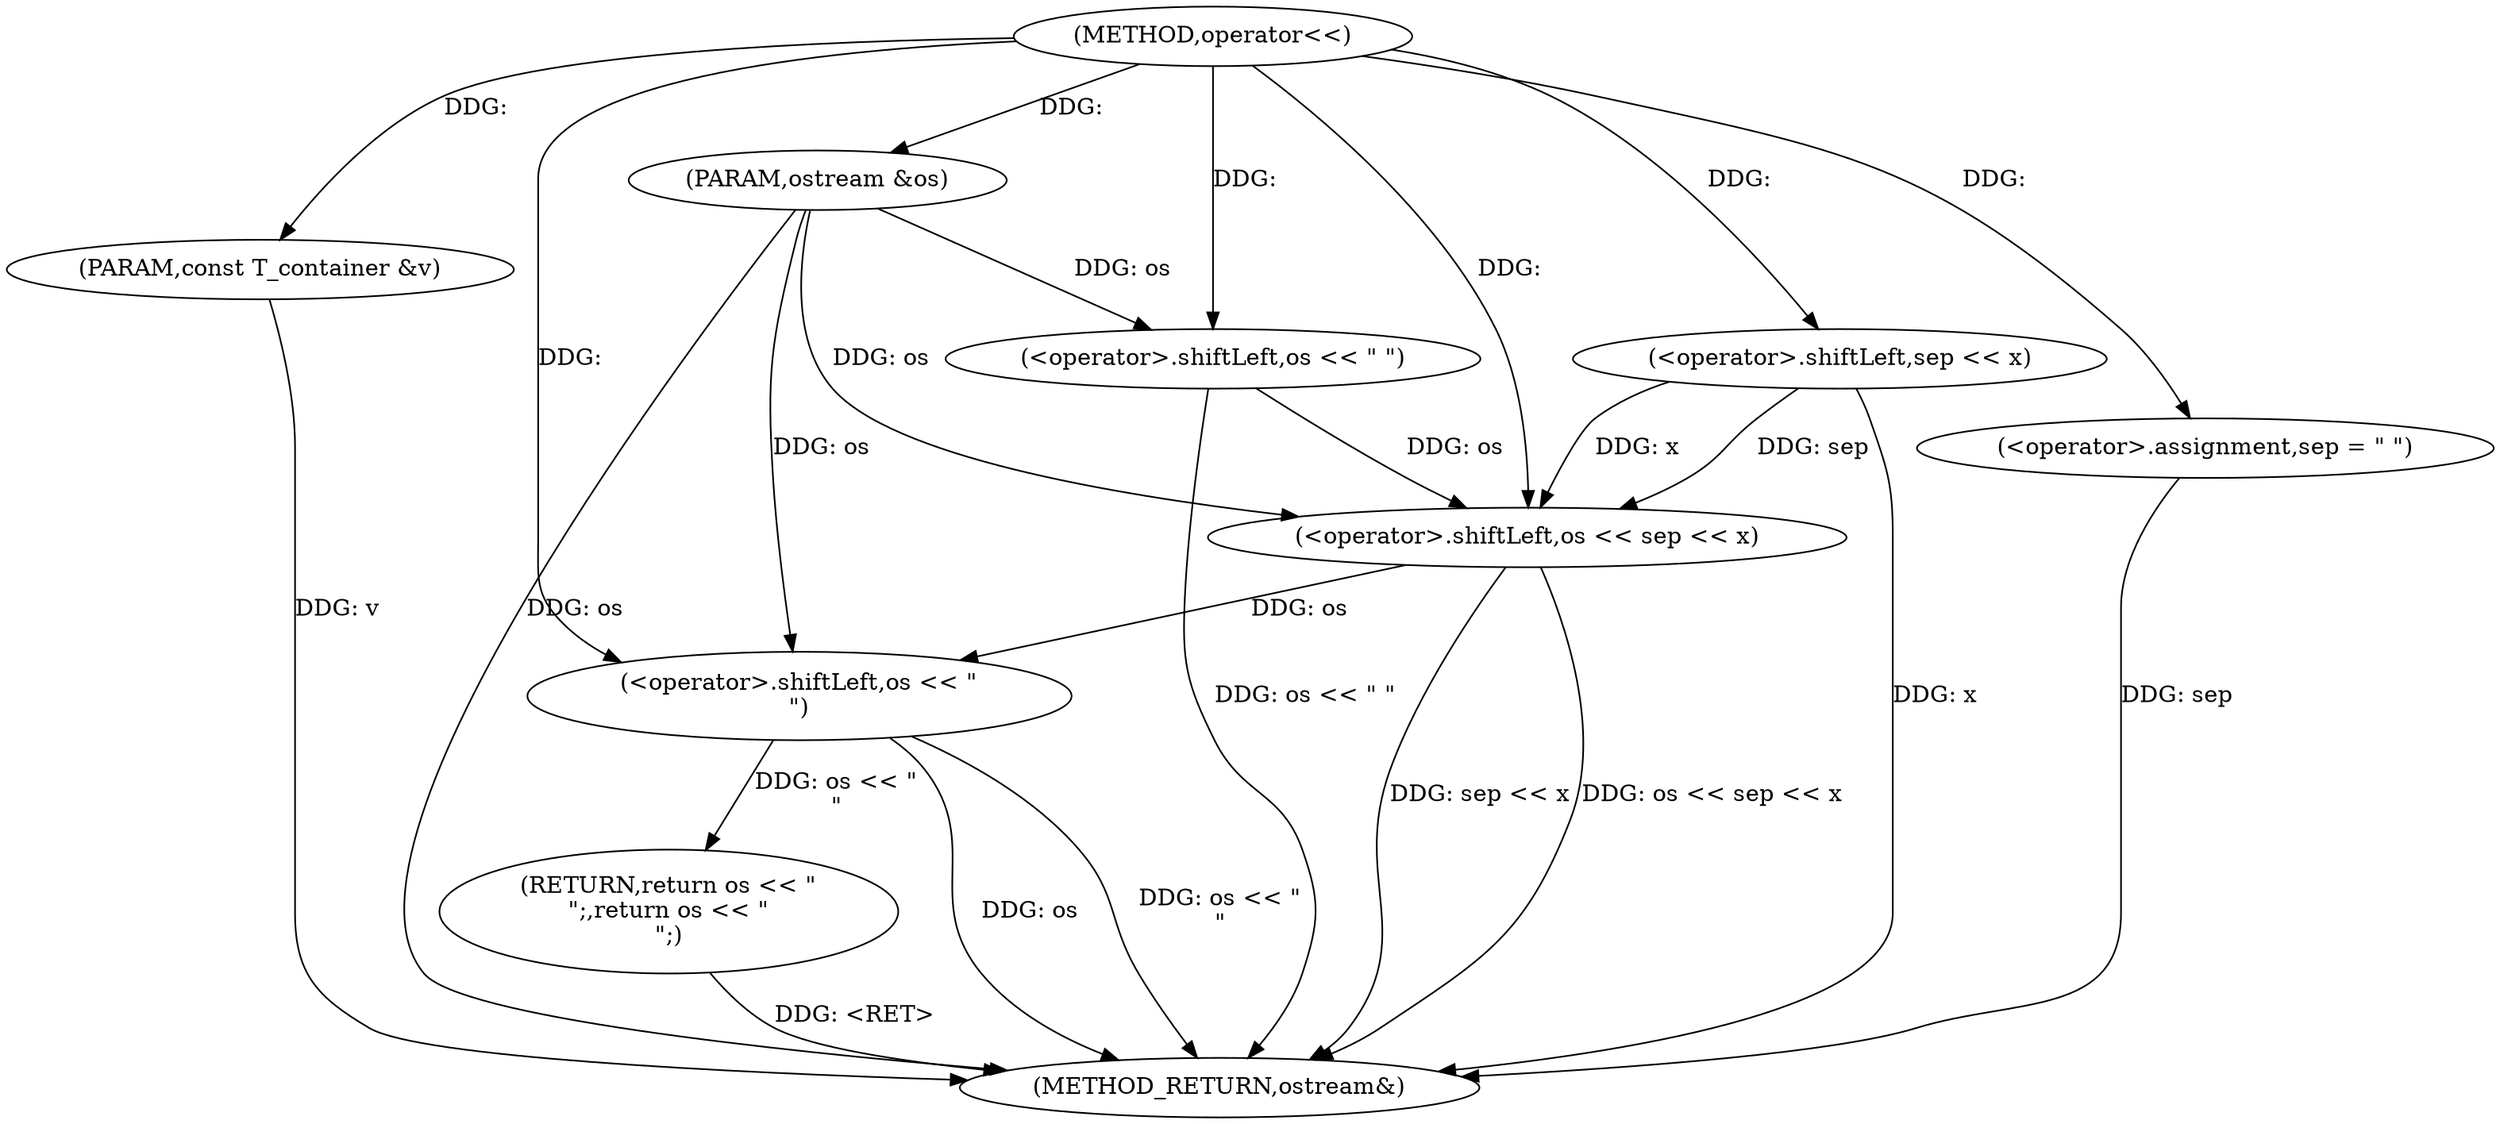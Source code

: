 digraph "operator<<" {  
"1000133" [label = "(METHOD,operator<<)" ]
"1000155" [label = "(METHOD_RETURN,ostream&)" ]
"1000134" [label = "(PARAM,ostream &os)" ]
"1000135" [label = "(PARAM,const T_container &v)" ]
"1000137" [label = "(<operator>.shiftLeft,os << \" \")" ]
"1000151" [label = "(RETURN,return os << \"\n\";,return os << \"\n\";)" ]
"1000143" [label = "(<operator>.shiftLeft,os << sep << x)" ]
"1000148" [label = "(<operator>.assignment,sep = \" \")" ]
"1000152" [label = "(<operator>.shiftLeft,os << \"\n\")" ]
"1000145" [label = "(<operator>.shiftLeft,sep << x)" ]
  "1000134" -> "1000155"  [ label = "DDG: os"] 
  "1000135" -> "1000155"  [ label = "DDG: v"] 
  "1000137" -> "1000155"  [ label = "DDG: os << \" \""] 
  "1000143" -> "1000155"  [ label = "DDG: sep << x"] 
  "1000143" -> "1000155"  [ label = "DDG: os << sep << x"] 
  "1000148" -> "1000155"  [ label = "DDG: sep"] 
  "1000152" -> "1000155"  [ label = "DDG: os"] 
  "1000152" -> "1000155"  [ label = "DDG: os << \"\n\""] 
  "1000151" -> "1000155"  [ label = "DDG: <RET>"] 
  "1000145" -> "1000155"  [ label = "DDG: x"] 
  "1000133" -> "1000134"  [ label = "DDG: "] 
  "1000133" -> "1000135"  [ label = "DDG: "] 
  "1000152" -> "1000151"  [ label = "DDG: os << \"\n\""] 
  "1000134" -> "1000137"  [ label = "DDG: os"] 
  "1000133" -> "1000137"  [ label = "DDG: "] 
  "1000133" -> "1000148"  [ label = "DDG: "] 
  "1000137" -> "1000143"  [ label = "DDG: os"] 
  "1000134" -> "1000143"  [ label = "DDG: os"] 
  "1000133" -> "1000143"  [ label = "DDG: "] 
  "1000145" -> "1000143"  [ label = "DDG: sep"] 
  "1000145" -> "1000143"  [ label = "DDG: x"] 
  "1000143" -> "1000152"  [ label = "DDG: os"] 
  "1000134" -> "1000152"  [ label = "DDG: os"] 
  "1000133" -> "1000152"  [ label = "DDG: "] 
  "1000133" -> "1000145"  [ label = "DDG: "] 
}
